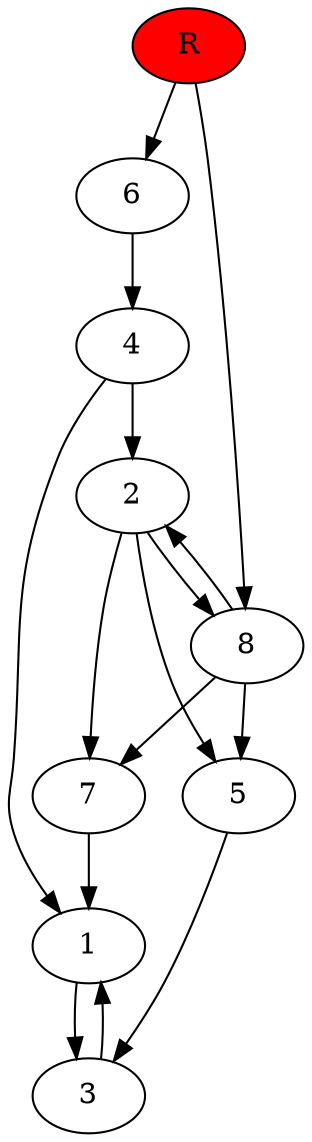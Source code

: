 digraph prb3029 {
	1
	2
	3
	4
	5
	6
	7
	8
	R [fillcolor="#ff0000" style=filled]
	1 -> 3
	2 -> 5
	2 -> 7
	2 -> 8
	3 -> 1
	4 -> 1
	4 -> 2
	5 -> 3
	6 -> 4
	7 -> 1
	8 -> 2
	8 -> 5
	8 -> 7
	R -> 6
	R -> 8
}

